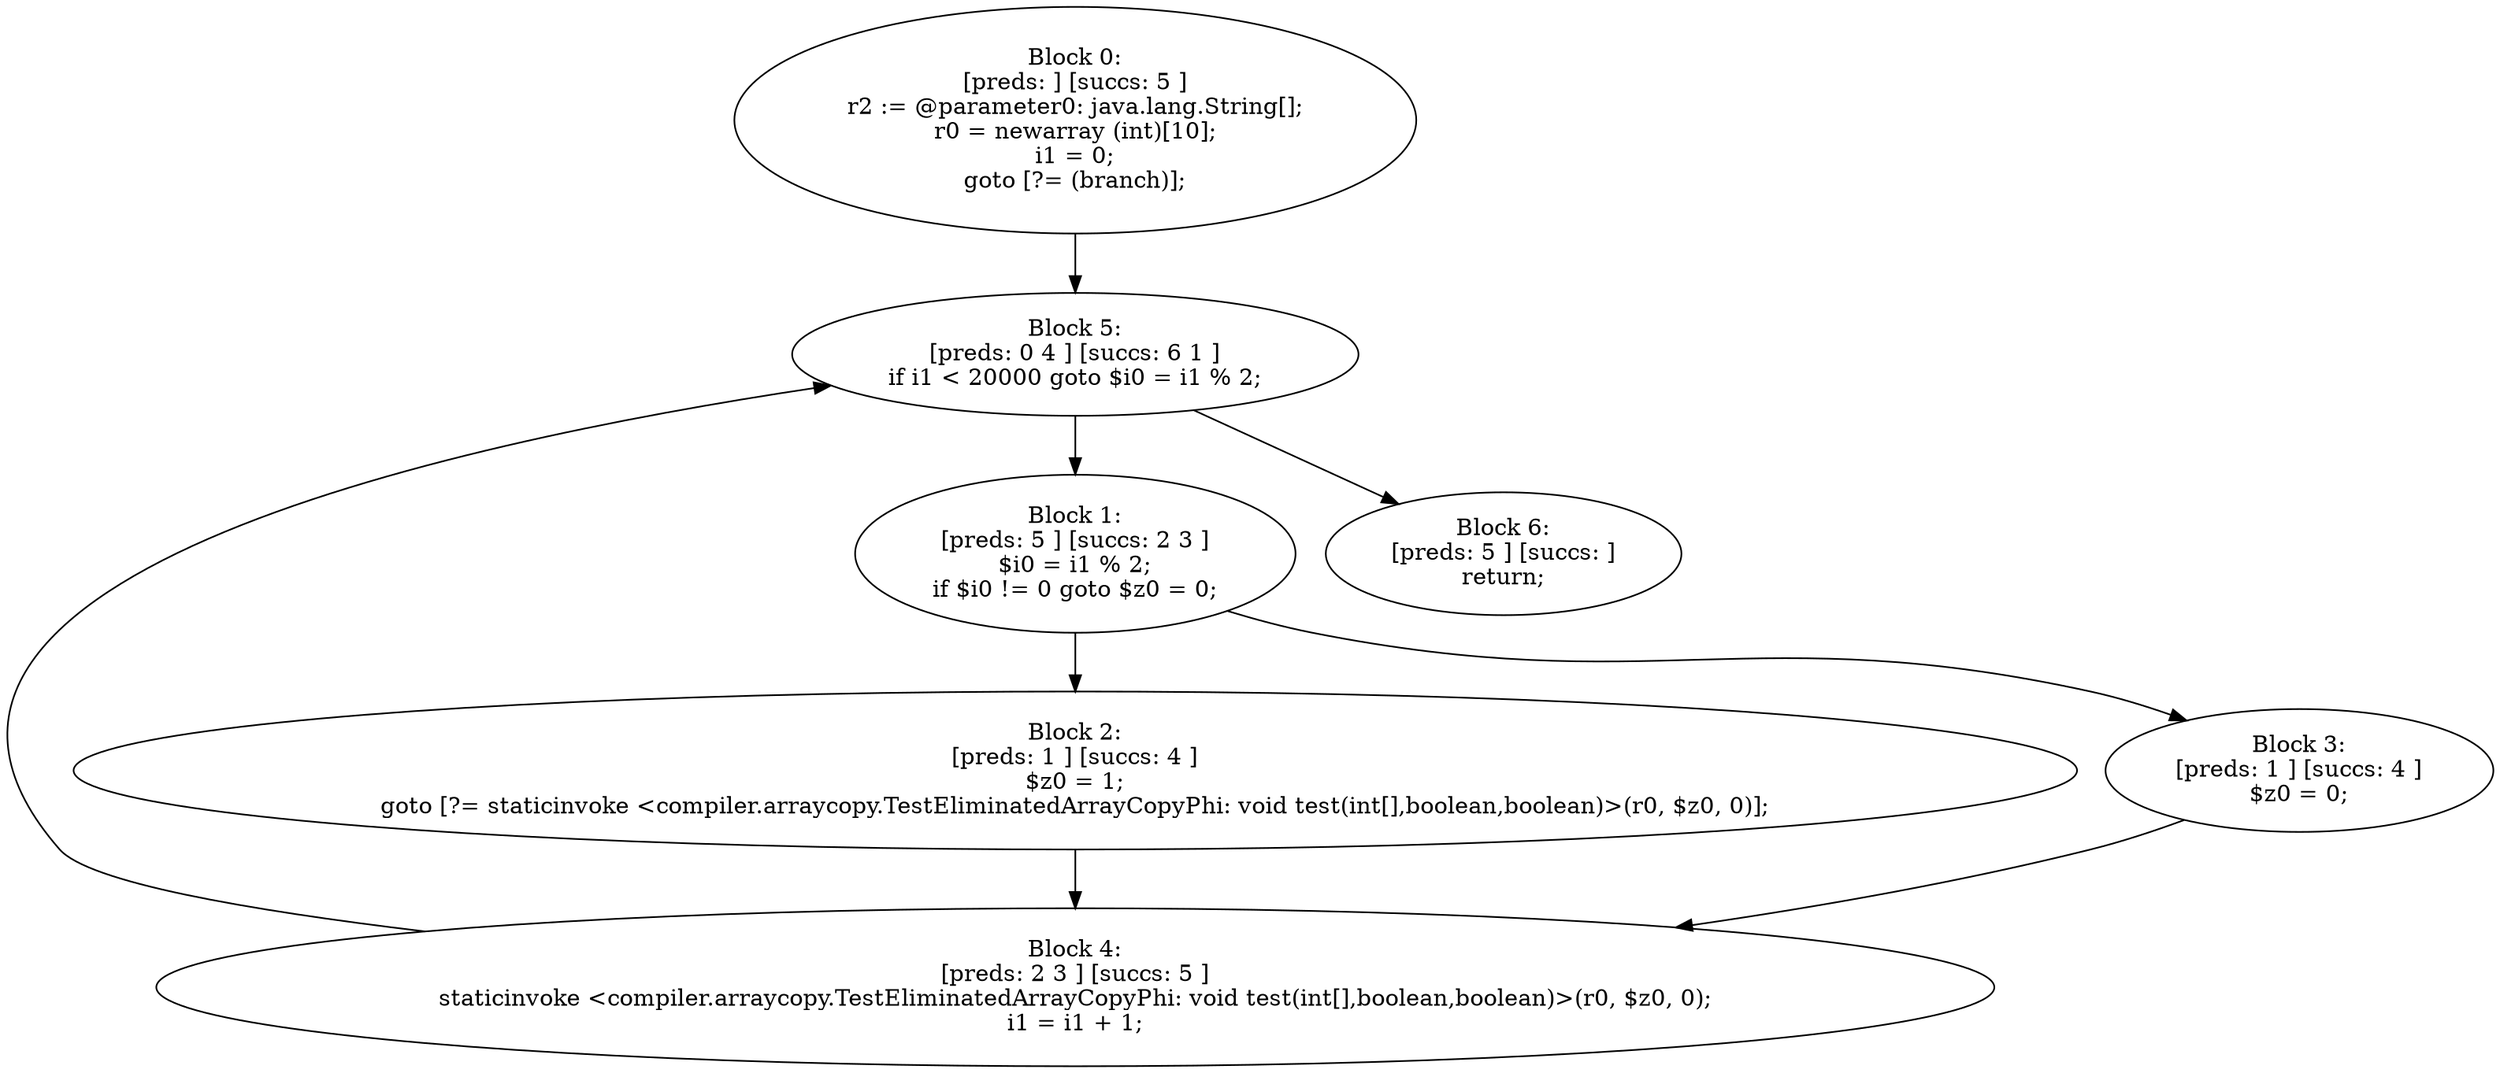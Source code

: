 digraph "unitGraph" {
    "Block 0:
[preds: ] [succs: 5 ]
r2 := @parameter0: java.lang.String[];
r0 = newarray (int)[10];
i1 = 0;
goto [?= (branch)];
"
    "Block 1:
[preds: 5 ] [succs: 2 3 ]
$i0 = i1 % 2;
if $i0 != 0 goto $z0 = 0;
"
    "Block 2:
[preds: 1 ] [succs: 4 ]
$z0 = 1;
goto [?= staticinvoke <compiler.arraycopy.TestEliminatedArrayCopyPhi: void test(int[],boolean,boolean)>(r0, $z0, 0)];
"
    "Block 3:
[preds: 1 ] [succs: 4 ]
$z0 = 0;
"
    "Block 4:
[preds: 2 3 ] [succs: 5 ]
staticinvoke <compiler.arraycopy.TestEliminatedArrayCopyPhi: void test(int[],boolean,boolean)>(r0, $z0, 0);
i1 = i1 + 1;
"
    "Block 5:
[preds: 0 4 ] [succs: 6 1 ]
if i1 < 20000 goto $i0 = i1 % 2;
"
    "Block 6:
[preds: 5 ] [succs: ]
return;
"
    "Block 0:
[preds: ] [succs: 5 ]
r2 := @parameter0: java.lang.String[];
r0 = newarray (int)[10];
i1 = 0;
goto [?= (branch)];
"->"Block 5:
[preds: 0 4 ] [succs: 6 1 ]
if i1 < 20000 goto $i0 = i1 % 2;
";
    "Block 1:
[preds: 5 ] [succs: 2 3 ]
$i0 = i1 % 2;
if $i0 != 0 goto $z0 = 0;
"->"Block 2:
[preds: 1 ] [succs: 4 ]
$z0 = 1;
goto [?= staticinvoke <compiler.arraycopy.TestEliminatedArrayCopyPhi: void test(int[],boolean,boolean)>(r0, $z0, 0)];
";
    "Block 1:
[preds: 5 ] [succs: 2 3 ]
$i0 = i1 % 2;
if $i0 != 0 goto $z0 = 0;
"->"Block 3:
[preds: 1 ] [succs: 4 ]
$z0 = 0;
";
    "Block 2:
[preds: 1 ] [succs: 4 ]
$z0 = 1;
goto [?= staticinvoke <compiler.arraycopy.TestEliminatedArrayCopyPhi: void test(int[],boolean,boolean)>(r0, $z0, 0)];
"->"Block 4:
[preds: 2 3 ] [succs: 5 ]
staticinvoke <compiler.arraycopy.TestEliminatedArrayCopyPhi: void test(int[],boolean,boolean)>(r0, $z0, 0);
i1 = i1 + 1;
";
    "Block 3:
[preds: 1 ] [succs: 4 ]
$z0 = 0;
"->"Block 4:
[preds: 2 3 ] [succs: 5 ]
staticinvoke <compiler.arraycopy.TestEliminatedArrayCopyPhi: void test(int[],boolean,boolean)>(r0, $z0, 0);
i1 = i1 + 1;
";
    "Block 4:
[preds: 2 3 ] [succs: 5 ]
staticinvoke <compiler.arraycopy.TestEliminatedArrayCopyPhi: void test(int[],boolean,boolean)>(r0, $z0, 0);
i1 = i1 + 1;
"->"Block 5:
[preds: 0 4 ] [succs: 6 1 ]
if i1 < 20000 goto $i0 = i1 % 2;
";
    "Block 5:
[preds: 0 4 ] [succs: 6 1 ]
if i1 < 20000 goto $i0 = i1 % 2;
"->"Block 6:
[preds: 5 ] [succs: ]
return;
";
    "Block 5:
[preds: 0 4 ] [succs: 6 1 ]
if i1 < 20000 goto $i0 = i1 % 2;
"->"Block 1:
[preds: 5 ] [succs: 2 3 ]
$i0 = i1 % 2;
if $i0 != 0 goto $z0 = 0;
";
}
